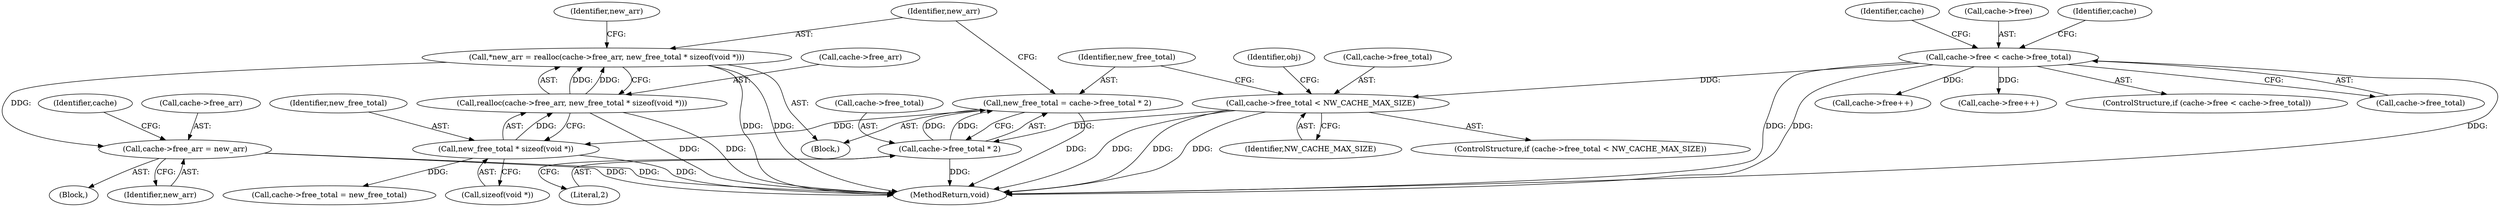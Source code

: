 digraph "0_viabtc_exchange_server_4a7c27bfe98f409623d4d857894d017ff0672cc9#diff-515c81af848352583bff286d6224875f_0@API" {
"1000158" [label="(Call,cache->free_arr = new_arr)"];
"1000140" [label="(Call,*new_arr = realloc(cache->free_arr, new_free_total * sizeof(void *)))"];
"1000142" [label="(Call,realloc(cache->free_arr, new_free_total * sizeof(void *)))"];
"1000146" [label="(Call,new_free_total * sizeof(void *))"];
"1000132" [label="(Call,new_free_total = cache->free_total * 2)"];
"1000134" [label="(Call,cache->free_total * 2)"];
"1000125" [label="(Call,cache->free_total < NW_CACHE_MAX_SIZE)"];
"1000105" [label="(Call,cache->free < cache->free_total)"];
"1000116" [label="(Identifier,cache)"];
"1000130" [label="(Block,)"];
"1000142" [label="(Call,realloc(cache->free_arr, new_free_total * sizeof(void *)))"];
"1000109" [label="(Call,cache->free_total)"];
"1000125" [label="(Call,cache->free_total < NW_CACHE_MAX_SIZE)"];
"1000138" [label="(Literal,2)"];
"1000106" [label="(Call,cache->free)"];
"1000151" [label="(Identifier,new_arr)"];
"1000180" [label="(Identifier,obj)"];
"1000166" [label="(Identifier,cache)"];
"1000127" [label="(Identifier,cache)"];
"1000124" [label="(ControlStructure,if (cache->free_total < NW_CACHE_MAX_SIZE))"];
"1000133" [label="(Identifier,new_free_total)"];
"1000118" [label="(Call,cache->free++)"];
"1000141" [label="(Identifier,new_arr)"];
"1000135" [label="(Call,cache->free_total)"];
"1000129" [label="(Identifier,NW_CACHE_MAX_SIZE)"];
"1000147" [label="(Identifier,new_free_total)"];
"1000168" [label="(Call,cache->free++)"];
"1000152" [label="(Block,)"];
"1000159" [label="(Call,cache->free_arr)"];
"1000158" [label="(Call,cache->free_arr = new_arr)"];
"1000181" [label="(MethodReturn,void)"];
"1000134" [label="(Call,cache->free_total * 2)"];
"1000148" [label="(Call,sizeof(void *))"];
"1000162" [label="(Identifier,new_arr)"];
"1000143" [label="(Call,cache->free_arr)"];
"1000146" [label="(Call,new_free_total * sizeof(void *))"];
"1000126" [label="(Call,cache->free_total)"];
"1000132" [label="(Call,new_free_total = cache->free_total * 2)"];
"1000104" [label="(ControlStructure,if (cache->free < cache->free_total))"];
"1000153" [label="(Call,cache->free_total = new_free_total)"];
"1000105" [label="(Call,cache->free < cache->free_total)"];
"1000140" [label="(Call,*new_arr = realloc(cache->free_arr, new_free_total * sizeof(void *)))"];
"1000158" -> "1000152"  [label="AST: "];
"1000158" -> "1000162"  [label="CFG: "];
"1000159" -> "1000158"  [label="AST: "];
"1000162" -> "1000158"  [label="AST: "];
"1000166" -> "1000158"  [label="CFG: "];
"1000158" -> "1000181"  [label="DDG: "];
"1000158" -> "1000181"  [label="DDG: "];
"1000140" -> "1000158"  [label="DDG: "];
"1000140" -> "1000130"  [label="AST: "];
"1000140" -> "1000142"  [label="CFG: "];
"1000141" -> "1000140"  [label="AST: "];
"1000142" -> "1000140"  [label="AST: "];
"1000151" -> "1000140"  [label="CFG: "];
"1000140" -> "1000181"  [label="DDG: "];
"1000140" -> "1000181"  [label="DDG: "];
"1000142" -> "1000140"  [label="DDG: "];
"1000142" -> "1000140"  [label="DDG: "];
"1000142" -> "1000146"  [label="CFG: "];
"1000143" -> "1000142"  [label="AST: "];
"1000146" -> "1000142"  [label="AST: "];
"1000142" -> "1000181"  [label="DDG: "];
"1000142" -> "1000181"  [label="DDG: "];
"1000146" -> "1000142"  [label="DDG: "];
"1000146" -> "1000148"  [label="CFG: "];
"1000147" -> "1000146"  [label="AST: "];
"1000148" -> "1000146"  [label="AST: "];
"1000146" -> "1000181"  [label="DDG: "];
"1000132" -> "1000146"  [label="DDG: "];
"1000146" -> "1000153"  [label="DDG: "];
"1000132" -> "1000130"  [label="AST: "];
"1000132" -> "1000134"  [label="CFG: "];
"1000133" -> "1000132"  [label="AST: "];
"1000134" -> "1000132"  [label="AST: "];
"1000141" -> "1000132"  [label="CFG: "];
"1000132" -> "1000181"  [label="DDG: "];
"1000134" -> "1000132"  [label="DDG: "];
"1000134" -> "1000132"  [label="DDG: "];
"1000134" -> "1000138"  [label="CFG: "];
"1000135" -> "1000134"  [label="AST: "];
"1000138" -> "1000134"  [label="AST: "];
"1000134" -> "1000181"  [label="DDG: "];
"1000125" -> "1000134"  [label="DDG: "];
"1000125" -> "1000124"  [label="AST: "];
"1000125" -> "1000129"  [label="CFG: "];
"1000126" -> "1000125"  [label="AST: "];
"1000129" -> "1000125"  [label="AST: "];
"1000133" -> "1000125"  [label="CFG: "];
"1000180" -> "1000125"  [label="CFG: "];
"1000125" -> "1000181"  [label="DDG: "];
"1000125" -> "1000181"  [label="DDG: "];
"1000125" -> "1000181"  [label="DDG: "];
"1000105" -> "1000125"  [label="DDG: "];
"1000105" -> "1000104"  [label="AST: "];
"1000105" -> "1000109"  [label="CFG: "];
"1000106" -> "1000105"  [label="AST: "];
"1000109" -> "1000105"  [label="AST: "];
"1000116" -> "1000105"  [label="CFG: "];
"1000127" -> "1000105"  [label="CFG: "];
"1000105" -> "1000181"  [label="DDG: "];
"1000105" -> "1000181"  [label="DDG: "];
"1000105" -> "1000181"  [label="DDG: "];
"1000105" -> "1000118"  [label="DDG: "];
"1000105" -> "1000168"  [label="DDG: "];
}

